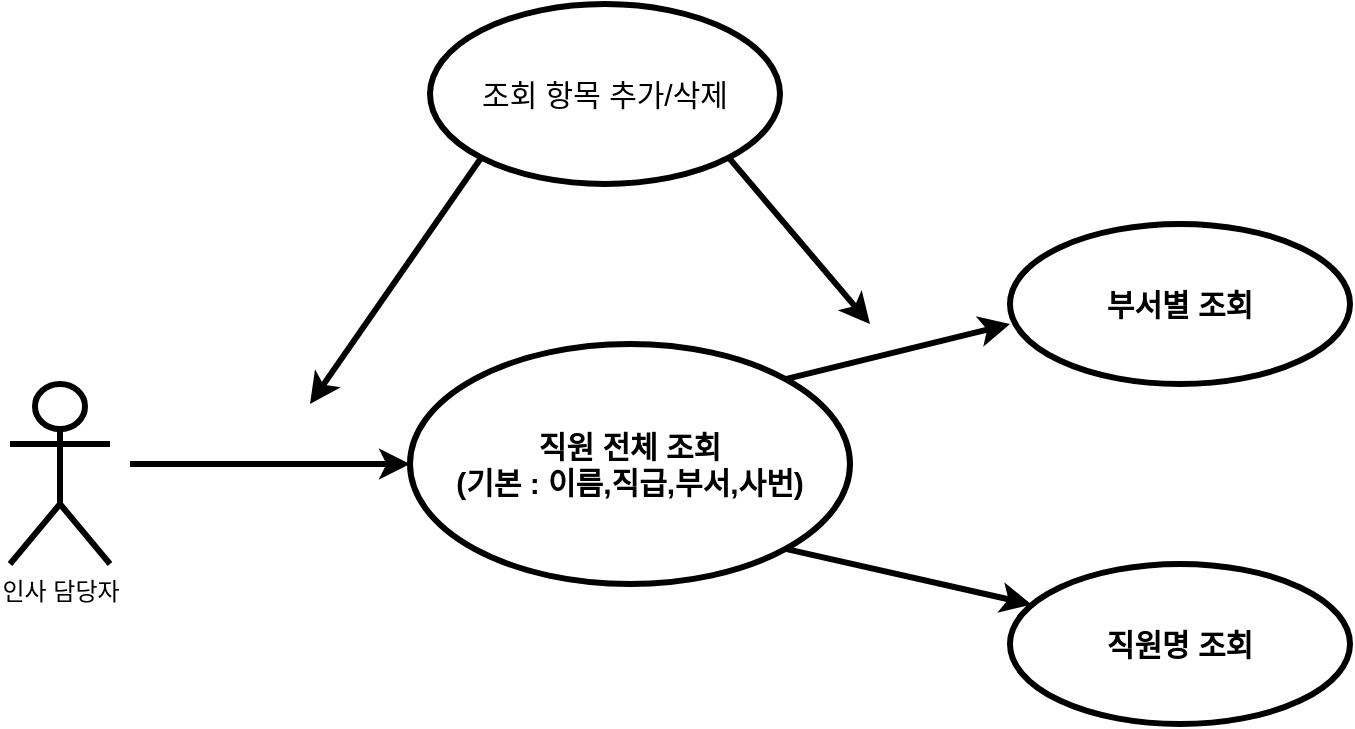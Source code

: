 <mxfile version="26.0.16">
  <diagram name="페이지-1" id="_voTdi8roMQfKevTXpKu">
    <mxGraphModel dx="1235" dy="614" grid="1" gridSize="10" guides="1" tooltips="1" connect="1" arrows="1" fold="1" page="1" pageScale="1" pageWidth="827" pageHeight="1169" math="0" shadow="0">
      <root>
        <mxCell id="0" />
        <mxCell id="1" parent="0" />
        <mxCell id="-wrU9Sdh_xSoCNTDjb1U-1" value="인사 담당자&lt;div&gt;&lt;br&gt;&lt;/div&gt;" style="shape=umlActor;verticalLabelPosition=bottom;verticalAlign=top;html=1;strokeWidth=3;" vertex="1" parent="1">
          <mxGeometry x="20" y="240" width="50" height="90" as="geometry" />
        </mxCell>
        <mxCell id="-wrU9Sdh_xSoCNTDjb1U-26" value="" style="endArrow=classic;html=1;rounded=0;entryX=0;entryY=0.5;entryDx=0;entryDy=0;strokeWidth=3;" edge="1" parent="1" target="-wrU9Sdh_xSoCNTDjb1U-28">
          <mxGeometry width="50" height="50" relative="1" as="geometry">
            <mxPoint x="80" y="280" as="sourcePoint" />
            <mxPoint x="180" y="160" as="targetPoint" />
          </mxGeometry>
        </mxCell>
        <mxCell id="-wrU9Sdh_xSoCNTDjb1U-28" value="&lt;div&gt;&lt;span style=&quot;background-color: transparent;&quot;&gt;직원 전체 조회&lt;/span&gt;&lt;/div&gt;&lt;div&gt;&lt;span style=&quot;background-color: transparent;&quot;&gt;(기본 : 이름,직급,부서,사번)&lt;/span&gt;&lt;/div&gt;" style="ellipse;whiteSpace=wrap;html=1;verticalAlign=middle;fontSize=15;fontColor=#000000;fontStyle=1;strokeWidth=3;" vertex="1" parent="1">
          <mxGeometry x="220" y="220" width="220" height="120" as="geometry" />
        </mxCell>
        <mxCell id="-wrU9Sdh_xSoCNTDjb1U-33" value="부서별 조회" style="ellipse;whiteSpace=wrap;html=1;verticalAlign=middle;fontSize=15;fontColor=#000000;fontStyle=1;strokeWidth=3;" vertex="1" parent="1">
          <mxGeometry x="520" y="160" width="170" height="80" as="geometry" />
        </mxCell>
        <mxCell id="-wrU9Sdh_xSoCNTDjb1U-34" value="&lt;div&gt;&lt;span style=&quot;background-color: transparent;&quot;&gt;직원명 조회&lt;/span&gt;&lt;/div&gt;" style="ellipse;whiteSpace=wrap;html=1;verticalAlign=middle;fontSize=15;fontColor=#000000;fontStyle=1;strokeWidth=3;" vertex="1" parent="1">
          <mxGeometry x="520" y="330" width="170" height="80" as="geometry" />
        </mxCell>
        <mxCell id="-wrU9Sdh_xSoCNTDjb1U-35" value="" style="endArrow=classic;html=1;rounded=0;entryX=0;entryY=0.625;entryDx=0;entryDy=0;entryPerimeter=0;exitX=1;exitY=0;exitDx=0;exitDy=0;strokeWidth=3;" edge="1" parent="1" source="-wrU9Sdh_xSoCNTDjb1U-28" target="-wrU9Sdh_xSoCNTDjb1U-33">
          <mxGeometry width="50" height="50" relative="1" as="geometry">
            <mxPoint x="280" y="230" as="sourcePoint" />
            <mxPoint x="330" y="180" as="targetPoint" />
          </mxGeometry>
        </mxCell>
        <mxCell id="-wrU9Sdh_xSoCNTDjb1U-36" value="" style="endArrow=classic;html=1;rounded=0;exitX=1;exitY=1;exitDx=0;exitDy=0;entryX=0.063;entryY=0.253;entryDx=0;entryDy=0;entryPerimeter=0;strokeWidth=3;" edge="1" parent="1" source="-wrU9Sdh_xSoCNTDjb1U-28" target="-wrU9Sdh_xSoCNTDjb1U-34">
          <mxGeometry width="50" height="50" relative="1" as="geometry">
            <mxPoint x="390" y="340" as="sourcePoint" />
            <mxPoint x="440" y="290" as="targetPoint" />
          </mxGeometry>
        </mxCell>
        <mxCell id="-wrU9Sdh_xSoCNTDjb1U-45" value="조회 항목&lt;span style=&quot;background-color: transparent; color: light-dark(rgb(0, 0, 0), rgb(255, 255, 255));&quot;&gt;&amp;nbsp;추가/삭제&lt;/span&gt;" style="ellipse;whiteSpace=wrap;html=1;fontSize=15;strokeWidth=3;" vertex="1" parent="1">
          <mxGeometry x="230" y="50" width="175" height="90" as="geometry" />
        </mxCell>
        <mxCell id="-wrU9Sdh_xSoCNTDjb1U-46" value="" style="endArrow=classic;html=1;rounded=0;exitX=0;exitY=1;exitDx=0;exitDy=0;strokeWidth=3;" edge="1" parent="1" source="-wrU9Sdh_xSoCNTDjb1U-45">
          <mxGeometry width="50" height="50" relative="1" as="geometry">
            <mxPoint x="390" y="220" as="sourcePoint" />
            <mxPoint x="170" y="250" as="targetPoint" />
          </mxGeometry>
        </mxCell>
        <mxCell id="-wrU9Sdh_xSoCNTDjb1U-49" value="" style="endArrow=classic;html=1;rounded=0;exitX=1;exitY=1;exitDx=0;exitDy=0;strokeWidth=3;" edge="1" parent="1" source="-wrU9Sdh_xSoCNTDjb1U-45">
          <mxGeometry width="50" height="50" relative="1" as="geometry">
            <mxPoint x="390" y="220" as="sourcePoint" />
            <mxPoint x="450" y="210" as="targetPoint" />
          </mxGeometry>
        </mxCell>
      </root>
    </mxGraphModel>
  </diagram>
</mxfile>
